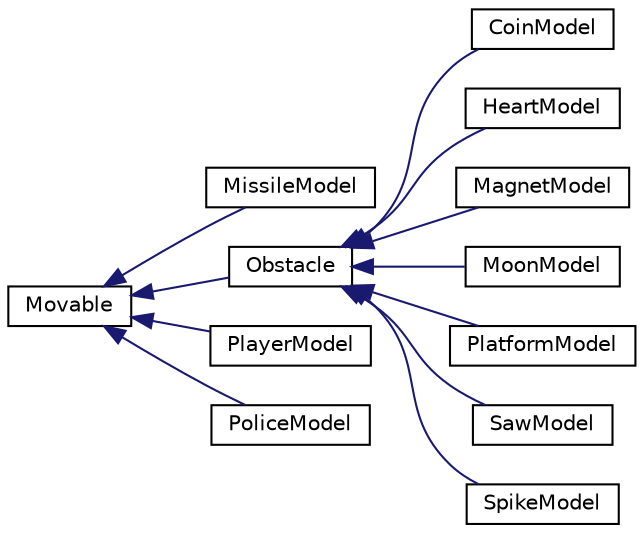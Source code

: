 digraph "Graphe hiérarchique des classes"
{
  edge [fontname="Helvetica",fontsize="10",labelfontname="Helvetica",labelfontsize="10"];
  node [fontname="Helvetica",fontsize="10",shape=record];
  rankdir="LR";
  Node1 [label="Movable",height=0.2,width=0.4,color="black", fillcolor="white", style="filled",URL="$class_movable.html",tooltip="classe modèle \"primaire\" "];
  Node1 -> Node2 [dir="back",color="midnightblue",fontsize="10",style="solid",fontname="Helvetica"];
  Node2 [label="MissileModel",height=0.2,width=0.4,color="black", fillcolor="white", style="filled",URL="$class_missile_model.html",tooltip="Modèle du missile suiveur. "];
  Node1 -> Node3 [dir="back",color="midnightblue",fontsize="10",style="solid",fontname="Helvetica"];
  Node3 [label="Obstacle",height=0.2,width=0.4,color="black", fillcolor="white", style="filled",URL="$class_obstacle.html"];
  Node3 -> Node4 [dir="back",color="midnightblue",fontsize="10",style="solid",fontname="Helvetica"];
  Node4 [label="CoinModel",height=0.2,width=0.4,color="black", fillcolor="white", style="filled",URL="$class_coin_model.html",tooltip="Partie modèle des pièces. "];
  Node3 -> Node5 [dir="back",color="midnightblue",fontsize="10",style="solid",fontname="Helvetica"];
  Node5 [label="HeartModel",height=0.2,width=0.4,color="black", fillcolor="white", style="filled",URL="$class_heart_model.html",tooltip="Partie modèle du bonus Heart. "];
  Node3 -> Node6 [dir="back",color="midnightblue",fontsize="10",style="solid",fontname="Helvetica"];
  Node6 [label="MagnetModel",height=0.2,width=0.4,color="black", fillcolor="white", style="filled",URL="$class_magnet_model.html",tooltip="Partie modèle du bonus Magnet. "];
  Node3 -> Node7 [dir="back",color="midnightblue",fontsize="10",style="solid",fontname="Helvetica"];
  Node7 [label="MoonModel",height=0.2,width=0.4,color="black", fillcolor="white", style="filled",URL="$class_moon_model.html",tooltip="Partie modèle du bonus Moon. "];
  Node3 -> Node8 [dir="back",color="midnightblue",fontsize="10",style="solid",fontname="Helvetica"];
  Node8 [label="PlatformModel",height=0.2,width=0.4,color="black", fillcolor="white", style="filled",URL="$class_platform_model.html",tooltip="Partie modèle de l&#39;obstacle Platform. "];
  Node3 -> Node9 [dir="back",color="midnightblue",fontsize="10",style="solid",fontname="Helvetica"];
  Node9 [label="SawModel",height=0.2,width=0.4,color="black", fillcolor="white", style="filled",URL="$class_saw_model.html",tooltip="Partie modèle de l&#39;obstacle scie circulaire. "];
  Node3 -> Node10 [dir="back",color="midnightblue",fontsize="10",style="solid",fontname="Helvetica"];
  Node10 [label="SpikeModel",height=0.2,width=0.4,color="black", fillcolor="white", style="filled",URL="$class_spike_model.html",tooltip="Modèle des pics. "];
  Node1 -> Node11 [dir="back",color="midnightblue",fontsize="10",style="solid",fontname="Helvetica"];
  Node11 [label="PlayerModel",height=0.2,width=0.4,color="black", fillcolor="white", style="filled",URL="$class_player_model.html",tooltip="Partie modele du joueur, contient l&#39;ensemble des calculs le concernant. "];
  Node1 -> Node12 [dir="back",color="midnightblue",fontsize="10",style="solid",fontname="Helvetica"];
  Node12 [label="PoliceModel",height=0.2,width=0.4,color="black", fillcolor="white", style="filled",URL="$class_police_model.html"];
}
